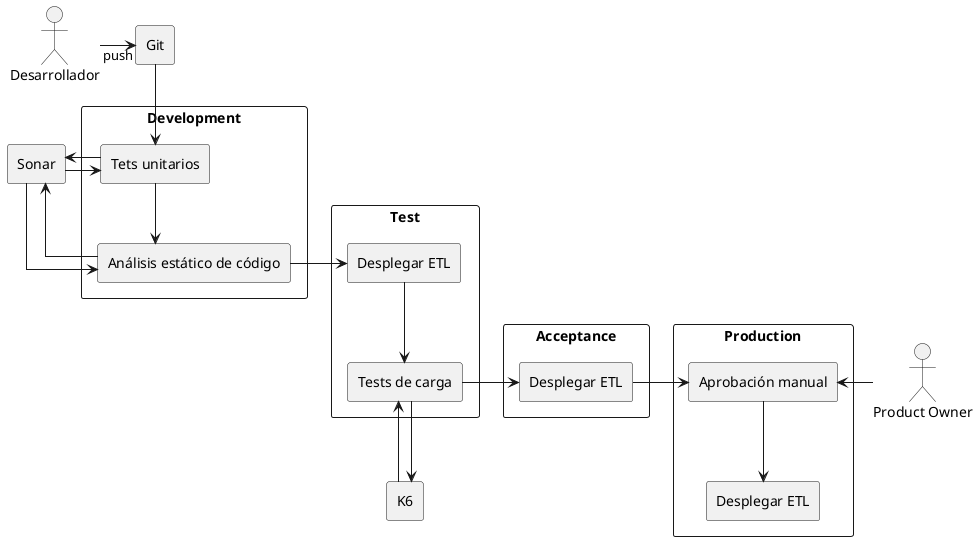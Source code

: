 @startuml

skinparam linetype ortho

actor "Desarrollador" as user
actor "Product Owner" as PO
rectangle "Git" as git
rectangle "Sonar" as sonar

rectangle build as "Development" {
  rectangle "Análisis estático de código" as static_code_analysis
  rectangle "Tets unitarios" as unit_test
}

rectangle promote_to_test as "Test" {
  rectangle "Desplegar ETL" as code_promotion_test
  rectangle "Tests de carga" as performance_test
}

rectangle promote_to_acceptance as "Acceptance" {
  rectangle "Desplegar ETL" as code_promotion_acc
}

rectangle promote_to_pro as "Production" {
  rectangle "Aprobación manual" as promotion_check
  rectangle "Desplegar ETL" as code_promotion_pro
}

rectangle "K6" as k6

user -> git : push

git --> unit_test
unit_test --> static_code_analysis
unit_test -l-> sonar
sonar -> unit_test
static_code_analysis -l-> sonar
sonar -l-> static_code_analysis

static_code_analysis -> code_promotion_test

code_promotion_test --> performance_test
performance_test --> k6
k6 -l-> performance_test
performance_test -> code_promotion_acc

code_promotion_acc -> promotion_check

promotion_check --> code_promotion_pro
PO -> promotion_check


@enduml